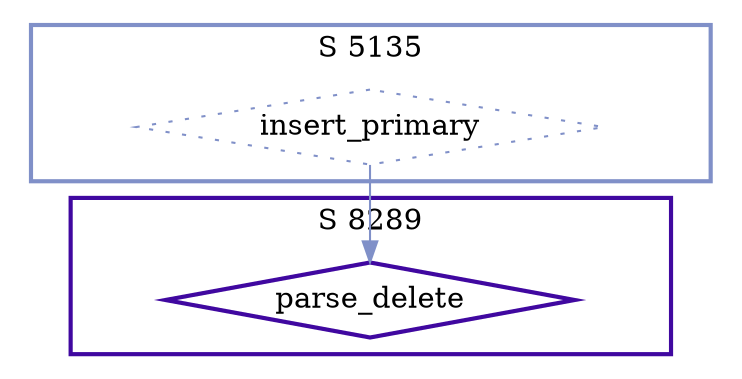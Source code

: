 digraph G {
  ratio=0.500000;
  "UV parse_delete (8289)" [shape=diamond, label="parse_delete",
                            color="#4008A0", style=bold];
  "UV insert_primary (5135)" [shape=diamond, label="insert_primary",
                              color="#8090C8", style=dotted];
  
  subgraph cluster_5135 { label="S 5135";
    color="#8090C8";
    style=bold;
    "UV insert_primary (5135)"; };
  subgraph cluster_8289 { label="S 8289";
    color="#4008A0";
    style=bold;
    "UV parse_delete (8289)"; };
  
  "UV insert_primary (5135)" -> "UV parse_delete (8289)" [color="#8090C8"];
  
  }